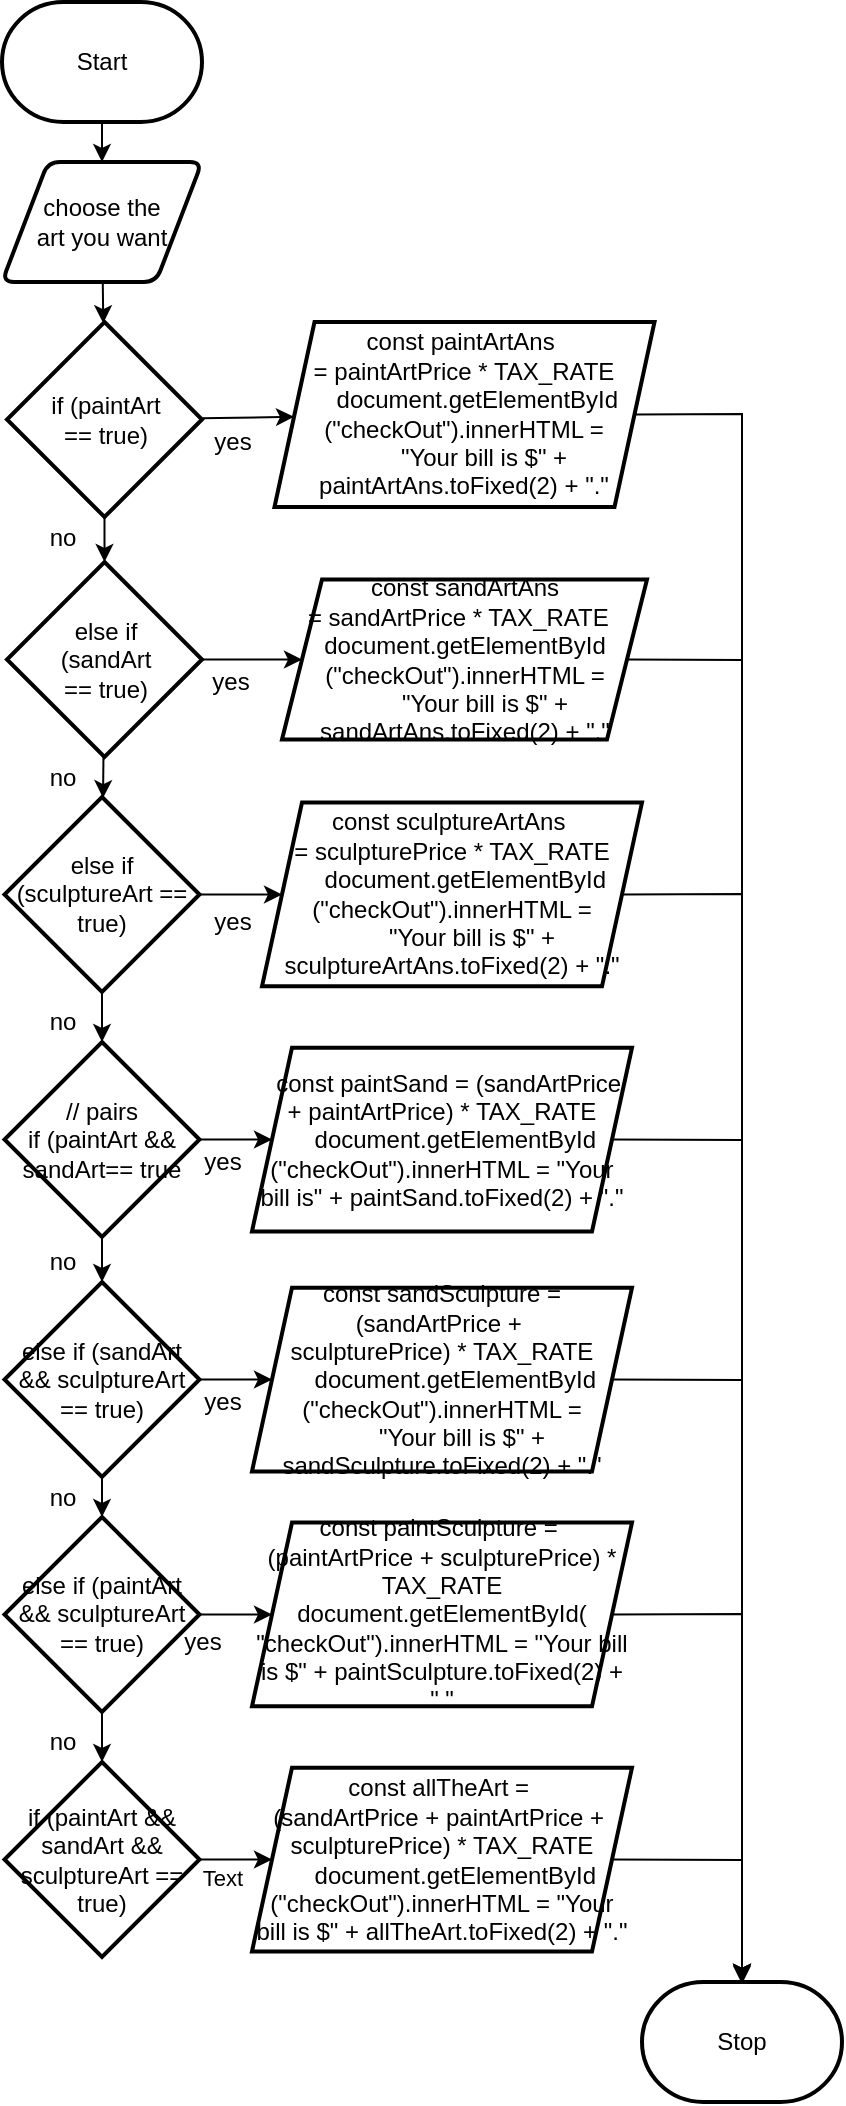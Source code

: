 <mxfile>
    <diagram id="GInHtZuMB5CcCfA9ihm7" name="Page-1">
        <mxGraphModel dx="820" dy="429" grid="1" gridSize="10" guides="1" tooltips="1" connect="1" arrows="1" fold="1" page="1" pageScale="1" pageWidth="850" pageHeight="1100" math="0" shadow="0">
            <root>
                <mxCell id="0"/>
                <mxCell id="1" parent="0"/>
                <mxCell id="7" style="edgeStyle=none;html=1;" parent="1" source="2" target="3" edge="1">
                    <mxGeometry relative="1" as="geometry"/>
                </mxCell>
                <mxCell id="2" value="Start" style="strokeWidth=2;html=1;shape=mxgraph.flowchart.terminator;whiteSpace=wrap;" parent="1" vertex="1">
                    <mxGeometry x="300" y="260" width="100" height="60" as="geometry"/>
                </mxCell>
                <mxCell id="11" value="" style="edgeStyle=none;html=1;" parent="1" source="3" target="10" edge="1">
                    <mxGeometry relative="1" as="geometry"/>
                </mxCell>
                <mxCell id="3" value="choose the&lt;br&gt;art you want" style="shape=parallelogram;html=1;strokeWidth=2;perimeter=parallelogramPerimeter;whiteSpace=wrap;rounded=1;arcSize=12;size=0.23;" parent="1" vertex="1">
                    <mxGeometry x="300" y="340" width="100" height="60" as="geometry"/>
                </mxCell>
                <mxCell id="6" value="Stop" style="strokeWidth=2;html=1;shape=mxgraph.flowchart.terminator;whiteSpace=wrap;" parent="1" vertex="1">
                    <mxGeometry x="620" y="1250" width="100" height="60" as="geometry"/>
                </mxCell>
                <mxCell id="14" value="" style="edgeStyle=none;html=1;" parent="1" source="10" target="13" edge="1">
                    <mxGeometry relative="1" as="geometry"/>
                </mxCell>
                <mxCell id="21" value="" style="edgeStyle=none;rounded=0;html=1;" parent="1" source="10" target="20" edge="1">
                    <mxGeometry relative="1" as="geometry"/>
                </mxCell>
                <mxCell id="10" value="if (paintArt &lt;br&gt;== true)" style="rhombus;whiteSpace=wrap;html=1;strokeWidth=2;rounded=0;arcSize=12;" parent="1" vertex="1">
                    <mxGeometry x="302.5" y="420" width="97.5" height="97.5" as="geometry"/>
                </mxCell>
                <mxCell id="70" style="edgeStyle=none;rounded=0;html=1;exitX=1;exitY=0.5;exitDx=0;exitDy=0;" edge="1" parent="1" source="13">
                    <mxGeometry relative="1" as="geometry">
                        <mxPoint x="670" y="1251" as="targetPoint"/>
                        <Array as="points">
                            <mxPoint x="670" y="466"/>
                        </Array>
                    </mxGeometry>
                </mxCell>
                <mxCell id="13" value="&lt;div&gt;const paintArtAns&amp;nbsp;&lt;/div&gt;&lt;div&gt;= paintArtPrice * TAX_RATE&lt;/div&gt;&lt;div&gt;&amp;nbsp; &amp;nbsp; document.getElementById&lt;/div&gt;&lt;div&gt;(&quot;checkOut&quot;).innerHTML =&lt;/div&gt;&lt;div&gt;&amp;nbsp; &amp;nbsp; &amp;nbsp; &quot;Your bill is $&quot; + paintArtAns.toFixed(2) + &quot;.&quot;&lt;/div&gt;" style="shape=parallelogram;perimeter=parallelogramPerimeter;whiteSpace=wrap;html=1;fixedSize=1;strokeWidth=2;rounded=0;arcSize=12;" parent="1" vertex="1">
                    <mxGeometry x="436.25" y="420" width="190" height="92.5" as="geometry"/>
                </mxCell>
                <mxCell id="15" value="yes" style="text;html=1;align=center;verticalAlign=middle;resizable=0;points=[];autosize=1;strokeColor=none;fillColor=none;" parent="1" vertex="1">
                    <mxGeometry x="400" y="470" width="30" height="20" as="geometry"/>
                </mxCell>
                <mxCell id="19" value="no" style="text;html=1;align=center;verticalAlign=middle;resizable=0;points=[];autosize=1;strokeColor=none;fillColor=none;" parent="1" vertex="1">
                    <mxGeometry x="315" y="517.5" width="30" height="20" as="geometry"/>
                </mxCell>
                <mxCell id="23" value="" style="edgeStyle=none;rounded=0;html=1;" parent="1" source="20" target="22" edge="1">
                    <mxGeometry relative="1" as="geometry"/>
                </mxCell>
                <mxCell id="25" value="" style="edgeStyle=none;rounded=0;html=1;" parent="1" source="20" target="24" edge="1">
                    <mxGeometry relative="1" as="geometry"/>
                </mxCell>
                <mxCell id="20" value="else if &lt;br&gt;(sandArt &lt;br&gt;== true)" style="rhombus;whiteSpace=wrap;html=1;strokeWidth=2;rounded=0;arcSize=12;" parent="1" vertex="1">
                    <mxGeometry x="302.5" y="540" width="97.5" height="97.5" as="geometry"/>
                </mxCell>
                <mxCell id="68" style="edgeStyle=none;rounded=0;html=1;exitX=1;exitY=0.5;exitDx=0;exitDy=0;" edge="1" parent="1" source="22">
                    <mxGeometry relative="1" as="geometry">
                        <mxPoint x="670" y="1250" as="targetPoint"/>
                        <Array as="points">
                            <mxPoint x="670" y="589"/>
                        </Array>
                    </mxGeometry>
                </mxCell>
                <mxCell id="22" value="&lt;div&gt;const sandArtAns&lt;/div&gt;&lt;div&gt;&amp;nbsp;= sandArtPrice * TAX_RATE&lt;span&gt;&amp;nbsp; &amp;nbsp; document.getElementById&lt;/span&gt;&lt;/div&gt;&lt;div&gt;(&quot;checkOut&quot;).innerHTML =&lt;/div&gt;&lt;div&gt;&amp;nbsp; &amp;nbsp; &amp;nbsp; &quot;Your bill is $&quot; + sandArtAns.toFixed(2) + &quot;.&quot;&lt;/div&gt;" style="shape=parallelogram;perimeter=parallelogramPerimeter;whiteSpace=wrap;html=1;fixedSize=1;strokeWidth=2;rounded=0;arcSize=12;" parent="1" vertex="1">
                    <mxGeometry x="440" y="548.75" width="182.5" height="80" as="geometry"/>
                </mxCell>
                <mxCell id="29" value="" style="edgeStyle=none;rounded=0;html=1;" parent="1" source="24" target="28" edge="1">
                    <mxGeometry relative="1" as="geometry"/>
                </mxCell>
                <mxCell id="34" value="" style="edgeStyle=none;html=1;" edge="1" parent="1" source="24" target="33">
                    <mxGeometry relative="1" as="geometry"/>
                </mxCell>
                <mxCell id="24" value="else if (sculptureArt == true)" style="rhombus;whiteSpace=wrap;html=1;strokeWidth=2;rounded=0;arcSize=12;" parent="1" vertex="1">
                    <mxGeometry x="301.25" y="657.5" width="97.5" height="97.5" as="geometry"/>
                </mxCell>
                <mxCell id="67" style="edgeStyle=none;rounded=0;html=1;exitX=1;exitY=0.5;exitDx=0;exitDy=0;entryX=0.5;entryY=0;entryDx=0;entryDy=0;entryPerimeter=0;" edge="1" parent="1" source="28" target="6">
                    <mxGeometry relative="1" as="geometry">
                        <Array as="points">
                            <mxPoint x="670" y="706"/>
                        </Array>
                    </mxGeometry>
                </mxCell>
                <mxCell id="28" value="&lt;div&gt;const sculptureArtAns&amp;nbsp;&lt;/div&gt;&lt;div&gt;= sculpturePrice * TAX_RATE&lt;/div&gt;&lt;div&gt;&amp;nbsp; &amp;nbsp; document.getElementById&lt;/div&gt;&lt;div&gt;(&quot;checkOut&quot;).innerHTML =&lt;/div&gt;&lt;div&gt;&amp;nbsp; &amp;nbsp; &amp;nbsp; &quot;Your bill is $&quot; + sculptureArtAns.toFixed(2) + &quot;.&quot;&lt;/div&gt;" style="shape=parallelogram;perimeter=parallelogramPerimeter;whiteSpace=wrap;html=1;fixedSize=1;strokeWidth=2;rounded=0;arcSize=12;" parent="1" vertex="1">
                    <mxGeometry x="430" y="660.31" width="190" height="91.87" as="geometry"/>
                </mxCell>
                <mxCell id="30" value="yes" style="text;html=1;align=center;verticalAlign=middle;resizable=0;points=[];autosize=1;strokeColor=none;fillColor=none;" parent="1" vertex="1">
                    <mxGeometry x="398.75" y="590" width="30" height="20" as="geometry"/>
                </mxCell>
                <mxCell id="31" value="no" style="text;html=1;align=center;verticalAlign=middle;resizable=0;points=[];autosize=1;strokeColor=none;fillColor=none;" parent="1" vertex="1">
                    <mxGeometry x="315" y="637.5" width="30" height="20" as="geometry"/>
                </mxCell>
                <mxCell id="32" value="yes" style="text;html=1;align=center;verticalAlign=middle;resizable=0;points=[];autosize=1;strokeColor=none;fillColor=none;" parent="1" vertex="1">
                    <mxGeometry x="400" y="710" width="30" height="20" as="geometry"/>
                </mxCell>
                <mxCell id="37" value="" style="edgeStyle=none;html=1;" edge="1" parent="1" source="33" target="35">
                    <mxGeometry relative="1" as="geometry"/>
                </mxCell>
                <mxCell id="45" value="" style="edgeStyle=none;html=1;" edge="1" parent="1" source="33" target="44">
                    <mxGeometry relative="1" as="geometry"/>
                </mxCell>
                <mxCell id="33" value="// pairs&lt;br&gt;if (paintArt &amp;amp;&amp;amp; sandArt== true" style="rhombus;whiteSpace=wrap;html=1;strokeWidth=2;rounded=0;arcSize=12;" vertex="1" parent="1">
                    <mxGeometry x="301.25" y="780" width="97.5" height="97.5" as="geometry"/>
                </mxCell>
                <mxCell id="66" style="edgeStyle=none;rounded=0;html=1;exitX=1;exitY=0.5;exitDx=0;exitDy=0;" edge="1" parent="1" source="35">
                    <mxGeometry relative="1" as="geometry">
                        <mxPoint x="670" y="1250" as="targetPoint"/>
                        <Array as="points">
                            <mxPoint x="670" y="829"/>
                        </Array>
                    </mxGeometry>
                </mxCell>
                <mxCell id="35" value="&lt;div&gt;&amp;nbsp; const paintSand = (sandArtPrice + paintArtPrice) * TAX_RATE&lt;/div&gt;&lt;div&gt;&amp;nbsp; &amp;nbsp; document.getElementById&lt;/div&gt;&lt;div&gt;(&quot;checkOut&quot;).innerHTML =&amp;nbsp;&lt;span&gt;&quot;Your bill is&quot; + paintSand.toFixed(2) + &quot;.&quot;&lt;/span&gt;&lt;/div&gt;" style="shape=parallelogram;perimeter=parallelogramPerimeter;whiteSpace=wrap;html=1;fixedSize=1;strokeWidth=2;rounded=0;arcSize=12;" vertex="1" parent="1">
                    <mxGeometry x="425" y="782.82" width="190" height="91.87" as="geometry"/>
                </mxCell>
                <mxCell id="40" value="no" style="text;html=1;align=center;verticalAlign=middle;resizable=0;points=[];autosize=1;strokeColor=none;fillColor=none;" vertex="1" parent="1">
                    <mxGeometry x="315" y="760" width="30" height="20" as="geometry"/>
                </mxCell>
                <mxCell id="42" value="yes" style="text;html=1;align=center;verticalAlign=middle;resizable=0;points=[];autosize=1;strokeColor=none;fillColor=none;" vertex="1" parent="1">
                    <mxGeometry x="395" y="830" width="30" height="20" as="geometry"/>
                </mxCell>
                <mxCell id="43" value="no" style="text;html=1;align=center;verticalAlign=middle;resizable=0;points=[];autosize=1;strokeColor=none;fillColor=none;" vertex="1" parent="1">
                    <mxGeometry x="315" y="880" width="30" height="20" as="geometry"/>
                </mxCell>
                <mxCell id="49" style="edgeStyle=none;html=1;exitX=1;exitY=0.5;exitDx=0;exitDy=0;entryX=0;entryY=0.5;entryDx=0;entryDy=0;" edge="1" parent="1" source="44" target="48">
                    <mxGeometry relative="1" as="geometry"/>
                </mxCell>
                <mxCell id="52" value="" style="edgeStyle=none;html=1;" edge="1" parent="1" source="44" target="51">
                    <mxGeometry relative="1" as="geometry"/>
                </mxCell>
                <mxCell id="44" value="else if (sandArt &amp;amp;&amp;amp; sculptureArt == true)" style="rhombus;whiteSpace=wrap;html=1;strokeWidth=2;rounded=0;arcSize=12;" vertex="1" parent="1">
                    <mxGeometry x="301.25" y="900" width="97.5" height="97.5" as="geometry"/>
                </mxCell>
                <mxCell id="65" style="edgeStyle=none;rounded=0;html=1;exitX=1;exitY=0.5;exitDx=0;exitDy=0;entryX=0.5;entryY=0;entryDx=0;entryDy=0;entryPerimeter=0;" edge="1" parent="1" source="48" target="6">
                    <mxGeometry relative="1" as="geometry">
                        <Array as="points">
                            <mxPoint x="670" y="949"/>
                        </Array>
                    </mxGeometry>
                </mxCell>
                <mxCell id="48" value="&lt;div&gt;const sandSculpture = (sandArtPrice +&amp;nbsp;&lt;/div&gt;&lt;div&gt;sculpturePrice) * TAX_RATE&lt;/div&gt;&lt;div&gt;&amp;nbsp; &amp;nbsp; document.getElementById&lt;/div&gt;&lt;div&gt;(&quot;checkOut&quot;).innerHTML =&lt;/div&gt;&lt;div&gt;&amp;nbsp; &amp;nbsp; &amp;nbsp; &quot;Your bill is $&quot; + sandSculpture.toFixed(2) + &quot;.&quot;&lt;/div&gt;" style="shape=parallelogram;perimeter=parallelogramPerimeter;whiteSpace=wrap;html=1;fixedSize=1;strokeWidth=2;rounded=0;arcSize=12;" vertex="1" parent="1">
                    <mxGeometry x="425" y="902.82" width="190" height="91.87" as="geometry"/>
                </mxCell>
                <mxCell id="50" value="yes" style="text;html=1;align=center;verticalAlign=middle;resizable=0;points=[];autosize=1;strokeColor=none;fillColor=none;" vertex="1" parent="1">
                    <mxGeometry x="395" y="950" width="30" height="20" as="geometry"/>
                </mxCell>
                <mxCell id="55" style="edgeStyle=none;html=1;exitX=1;exitY=0.5;exitDx=0;exitDy=0;entryX=0;entryY=0.5;entryDx=0;entryDy=0;" edge="1" parent="1" source="51" target="54">
                    <mxGeometry relative="1" as="geometry"/>
                </mxCell>
                <mxCell id="57" value="" style="edgeStyle=none;html=1;" edge="1" parent="1" source="51" target="56">
                    <mxGeometry relative="1" as="geometry"/>
                </mxCell>
                <mxCell id="51" value="else if (paintArt &amp;amp;&amp;amp; sculptureArt == true)" style="rhombus;whiteSpace=wrap;html=1;strokeWidth=2;rounded=0;arcSize=12;" vertex="1" parent="1">
                    <mxGeometry x="301.25" y="1017.5" width="97.5" height="97.5" as="geometry"/>
                </mxCell>
                <mxCell id="53" value="no" style="text;html=1;align=center;verticalAlign=middle;resizable=0;points=[];autosize=1;strokeColor=none;fillColor=none;" vertex="1" parent="1">
                    <mxGeometry x="315" y="997.5" width="30" height="20" as="geometry"/>
                </mxCell>
                <mxCell id="64" style="edgeStyle=none;rounded=0;html=1;exitX=1;exitY=0.5;exitDx=0;exitDy=0;" edge="1" parent="1" source="54">
                    <mxGeometry relative="1" as="geometry">
                        <mxPoint x="670" y="1250" as="targetPoint"/>
                        <Array as="points">
                            <mxPoint x="670" y="1066"/>
                        </Array>
                    </mxGeometry>
                </mxCell>
                <mxCell id="54" value="&lt;div&gt;const&amp;nbsp;&lt;span&gt;paintSculpture =&amp;nbsp;&lt;/span&gt;&lt;/div&gt;&lt;div&gt;(paintArtPrice +&amp;nbsp;&lt;span&gt;sculpturePrice) * TAX_RATE&lt;/span&gt;&lt;/div&gt;&lt;div&gt;&lt;span&gt;document.getElementById(&lt;/span&gt;&lt;/div&gt;&lt;div&gt;&quot;checkOut&quot;).innerHTML =&amp;nbsp;&lt;span&gt;&quot;Your bill is $&quot; + paintSculpture.toFixed(2) + &quot;.&quot;&lt;/span&gt;&lt;/div&gt;" style="shape=parallelogram;perimeter=parallelogramPerimeter;whiteSpace=wrap;html=1;fixedSize=1;strokeWidth=2;rounded=0;arcSize=12;" vertex="1" parent="1">
                    <mxGeometry x="425" y="1020.31" width="190" height="91.87" as="geometry"/>
                </mxCell>
                <mxCell id="61" style="edgeStyle=none;html=1;exitX=1;exitY=0.5;exitDx=0;exitDy=0;entryX=0;entryY=0.5;entryDx=0;entryDy=0;" edge="1" parent="1" source="56" target="60">
                    <mxGeometry relative="1" as="geometry"/>
                </mxCell>
                <mxCell id="62" value="Text" style="edgeLabel;html=1;align=center;verticalAlign=middle;resizable=0;points=[];" vertex="1" connectable="0" parent="61">
                    <mxGeometry x="-0.379" y="-9" relative="1" as="geometry">
                        <mxPoint as="offset"/>
                    </mxGeometry>
                </mxCell>
                <mxCell id="56" value="if (paintArt &amp;amp;&amp;amp; sandArt &amp;amp;&amp;amp; sculptureArt == true)" style="rhombus;whiteSpace=wrap;html=1;strokeWidth=2;rounded=0;arcSize=12;" vertex="1" parent="1">
                    <mxGeometry x="301.25" y="1140" width="97.5" height="97.5" as="geometry"/>
                </mxCell>
                <mxCell id="58" value="yes" style="text;html=1;align=center;verticalAlign=middle;resizable=0;points=[];autosize=1;strokeColor=none;fillColor=none;" vertex="1" parent="1">
                    <mxGeometry x="385" y="1070" width="30" height="20" as="geometry"/>
                </mxCell>
                <mxCell id="59" value="no" style="text;html=1;align=center;verticalAlign=middle;resizable=0;points=[];autosize=1;strokeColor=none;fillColor=none;" vertex="1" parent="1">
                    <mxGeometry x="315" y="1120" width="30" height="20" as="geometry"/>
                </mxCell>
                <mxCell id="63" style="edgeStyle=none;html=1;exitX=1;exitY=0.5;exitDx=0;exitDy=0;entryX=0.5;entryY=0;entryDx=0;entryDy=0;entryPerimeter=0;rounded=0;" edge="1" parent="1" source="60" target="6">
                    <mxGeometry relative="1" as="geometry">
                        <Array as="points">
                            <mxPoint x="670" y="1189"/>
                        </Array>
                    </mxGeometry>
                </mxCell>
                <mxCell id="60" value="&lt;div&gt;const allTheArt =&amp;nbsp;&lt;/div&gt;&lt;div&gt;(sandArtPrice + paintArtPrice +&amp;nbsp;&lt;/div&gt;&lt;div&gt;sculpturePrice) * TAX_RATE&lt;/div&gt;&lt;div&gt;&amp;nbsp; &amp;nbsp; document.getElementById&lt;/div&gt;&lt;div&gt;(&quot;checkOut&quot;).innerHTML =&amp;nbsp;&lt;span&gt;&quot;Your bill is $&quot; + allTheArt.toFixed(2) + &quot;.&quot;&lt;/span&gt;&lt;/div&gt;" style="shape=parallelogram;perimeter=parallelogramPerimeter;whiteSpace=wrap;html=1;fixedSize=1;strokeWidth=2;rounded=0;arcSize=12;" vertex="1" parent="1">
                    <mxGeometry x="425" y="1142.82" width="190" height="91.87" as="geometry"/>
                </mxCell>
            </root>
        </mxGraphModel>
    </diagram>
</mxfile>